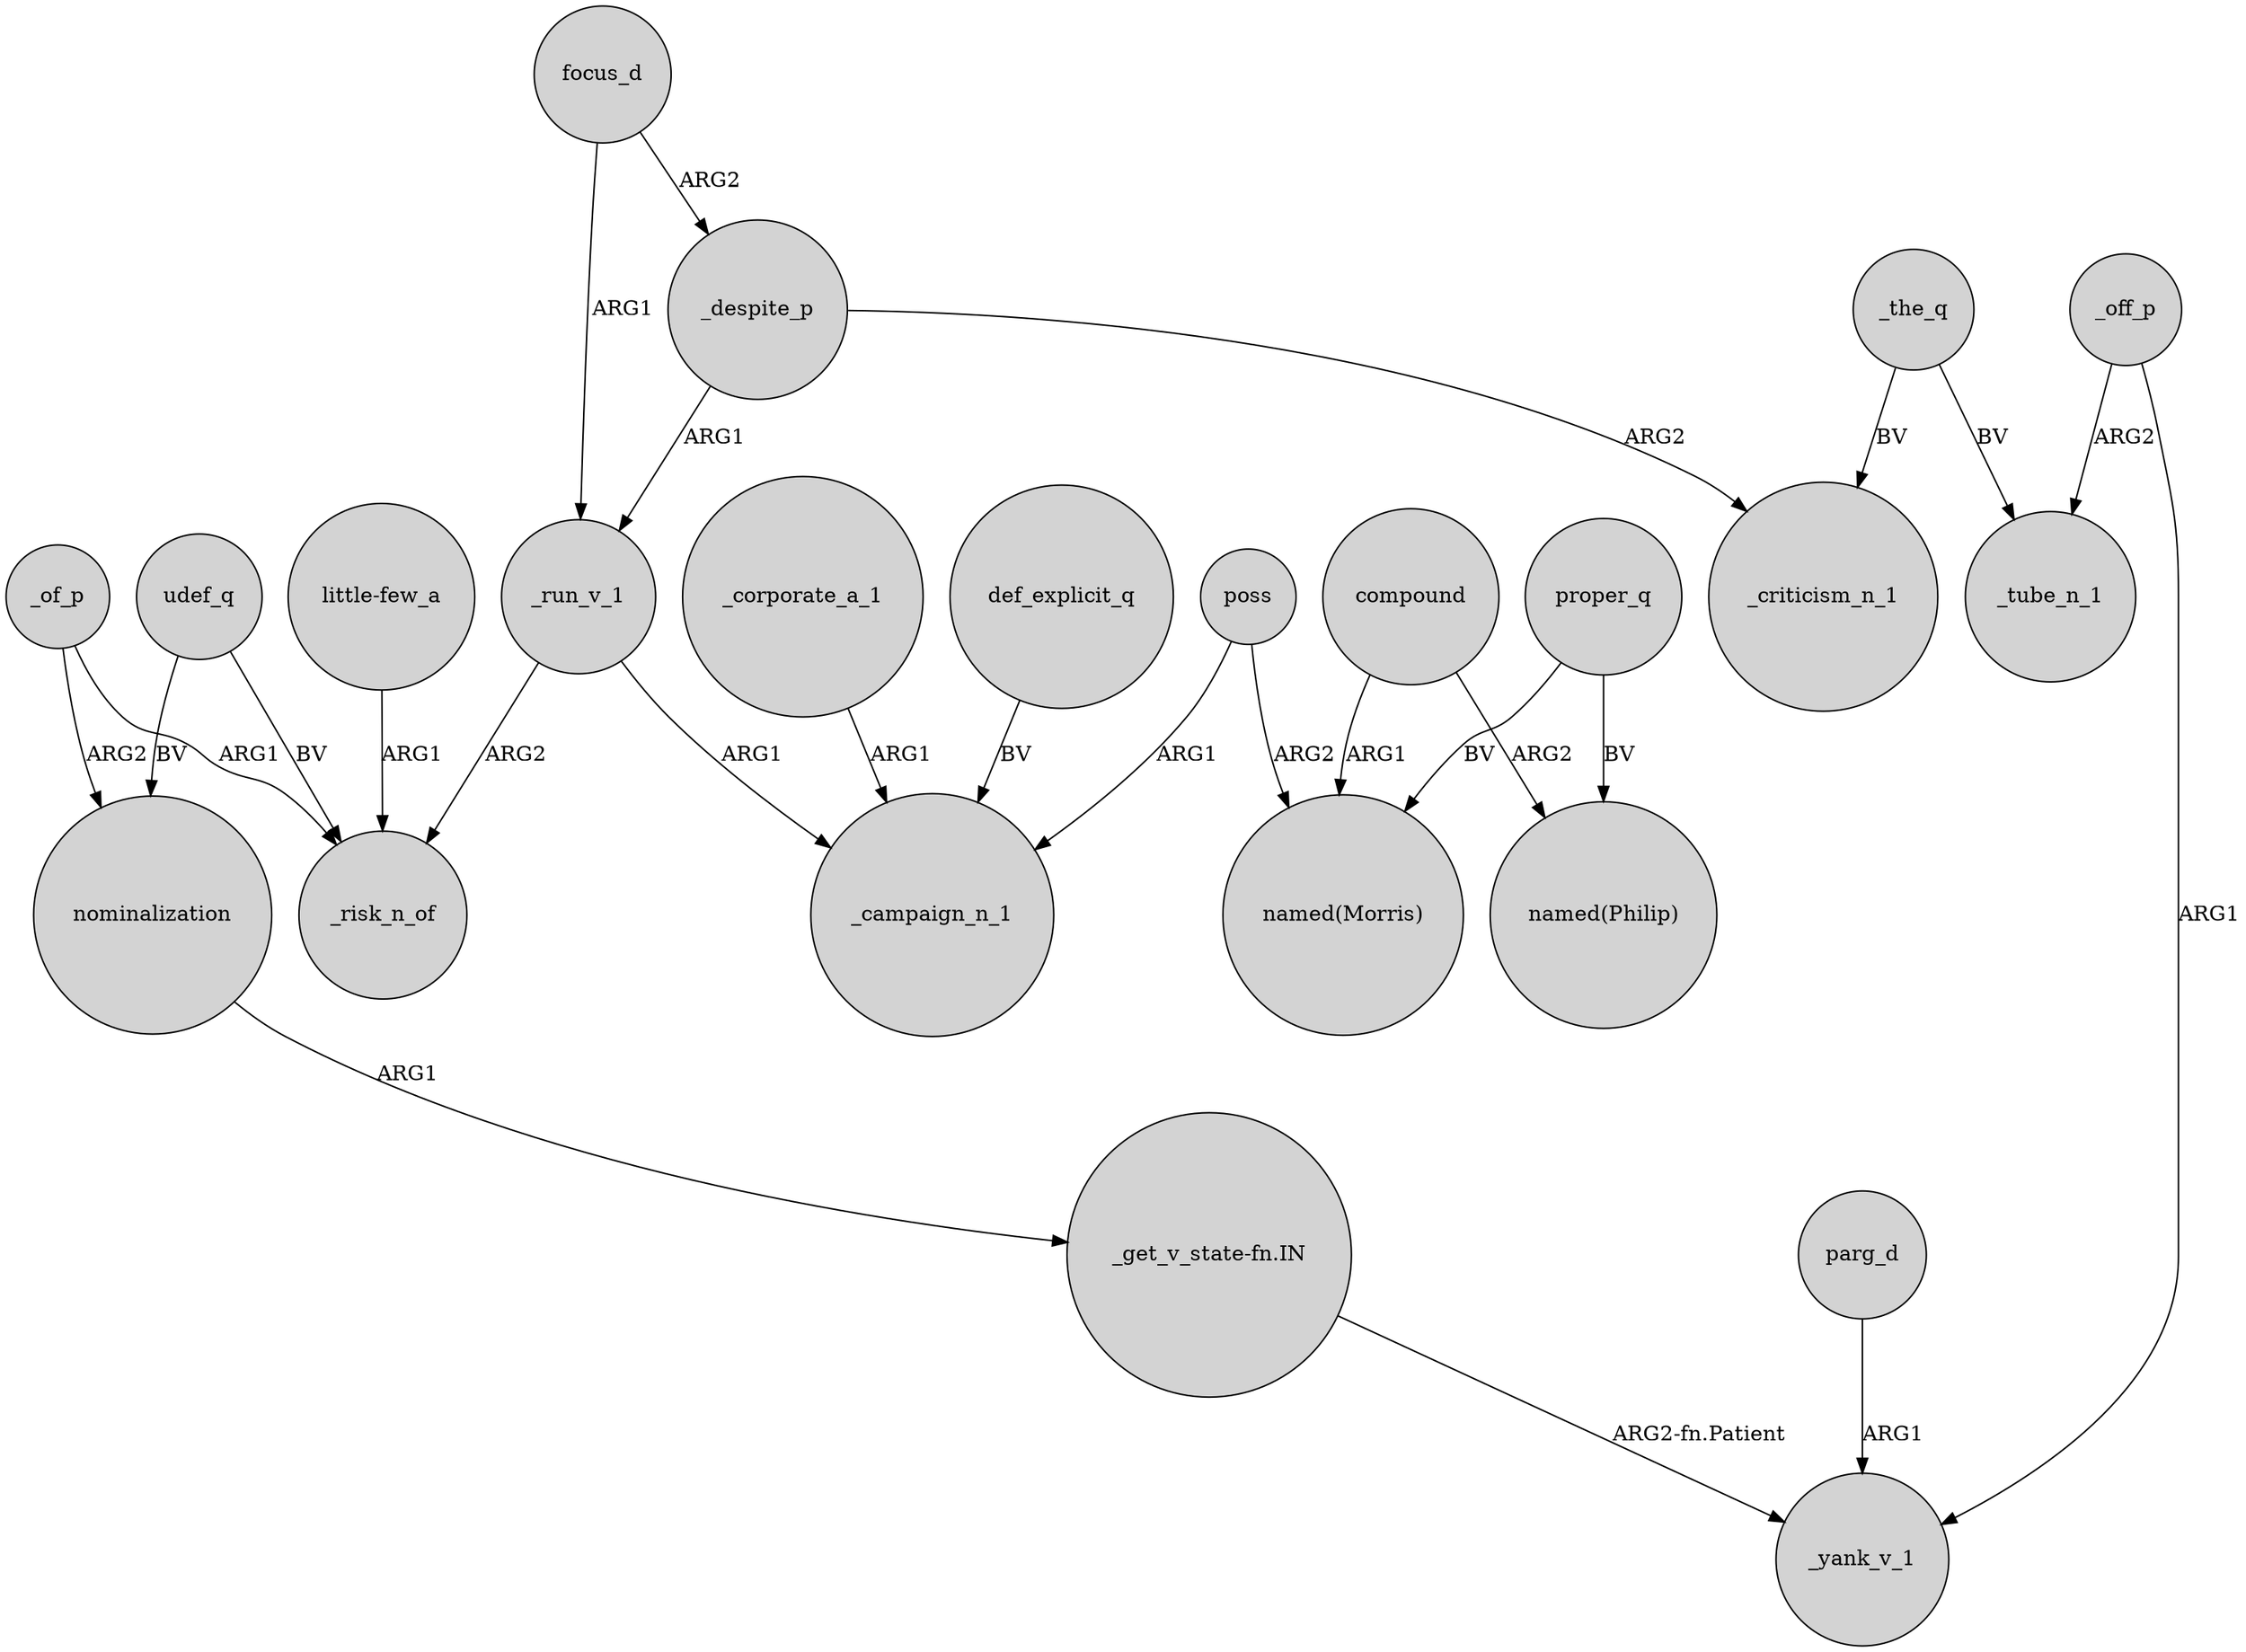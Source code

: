 digraph {
	node [shape=circle style=filled]
	udef_q -> _risk_n_of [label=BV]
	focus_d -> _run_v_1 [label=ARG1]
	_off_p -> _yank_v_1 [label=ARG1]
	_despite_p -> _criticism_n_1 [label=ARG2]
	compound -> "named(Philip)" [label=ARG2]
	focus_d -> _despite_p [label=ARG2]
	proper_q -> "named(Philip)" [label=BV]
	_of_p -> _risk_n_of [label=ARG1]
	compound -> "named(Morris)" [label=ARG1]
	parg_d -> _yank_v_1 [label=ARG1]
	_run_v_1 -> _campaign_n_1 [label=ARG1]
	proper_q -> "named(Morris)" [label=BV]
	_the_q -> _tube_n_1 [label=BV]
	def_explicit_q -> _campaign_n_1 [label=BV]
	_of_p -> nominalization [label=ARG2]
	nominalization -> "_get_v_state-fn.IN" [label=ARG1]
	"little-few_a" -> _risk_n_of [label=ARG1]
	udef_q -> nominalization [label=BV]
	_the_q -> _criticism_n_1 [label=BV]
	poss -> "named(Morris)" [label=ARG2]
	_run_v_1 -> _risk_n_of [label=ARG2]
	_despite_p -> _run_v_1 [label=ARG1]
	"_get_v_state-fn.IN" -> _yank_v_1 [label="ARG2-fn.Patient"]
	_corporate_a_1 -> _campaign_n_1 [label=ARG1]
	_off_p -> _tube_n_1 [label=ARG2]
	poss -> _campaign_n_1 [label=ARG1]
}

